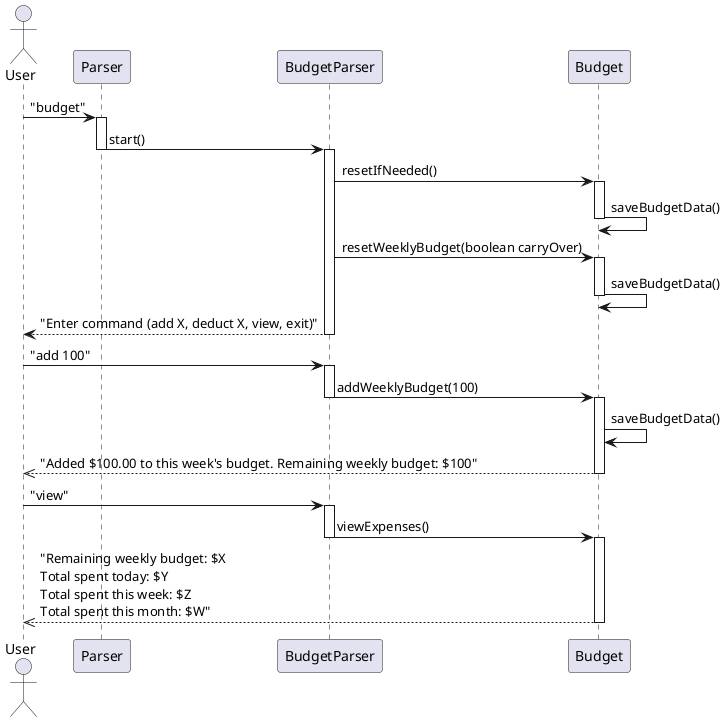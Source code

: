 @startuml BudgetAdd
'https://plantuml.com/sequence-diagram

actor User
participant Parser
participant BudgetParser
participant Budget

User -> Parser: "budget"
activate Parser
Parser -> BudgetParser: start()
deactivate Parser
activate BudgetParser
BudgetParser -> Budget: resetIfNeeded()
activate Budget
Budget -> Budget: saveBudgetData()
deactivate Budget
BudgetParser -> Budget: resetWeeklyBudget(boolean carryOver)
activate Budget
Budget -> Budget: saveBudgetData()
deactivate Budget
BudgetParser --> User: "Enter command (add X, deduct X, view, exit)"
deactivate BudgetParser

User -> BudgetParser: "add 100"
activate BudgetParser
BudgetParser -> Budget: addWeeklyBudget(100)
deactivate BudgetParser
activate Budget
Budget -> Budget: saveBudgetData()
Budget -->> User: "Added $100.00 to this week's budget. Remaining weekly budget: $100"
deactivate Budget

User -> BudgetParser: "view"
activate BudgetParser
BudgetParser -> Budget: viewExpenses()
deactivate BudgetParser
activate Budget
Budget -->> User: "Remaining weekly budget: $X\nTotal spent today: $Y\nTotal spent this week: $Z\nTotal spent this month: $W"
deactivate Budget

@enduml